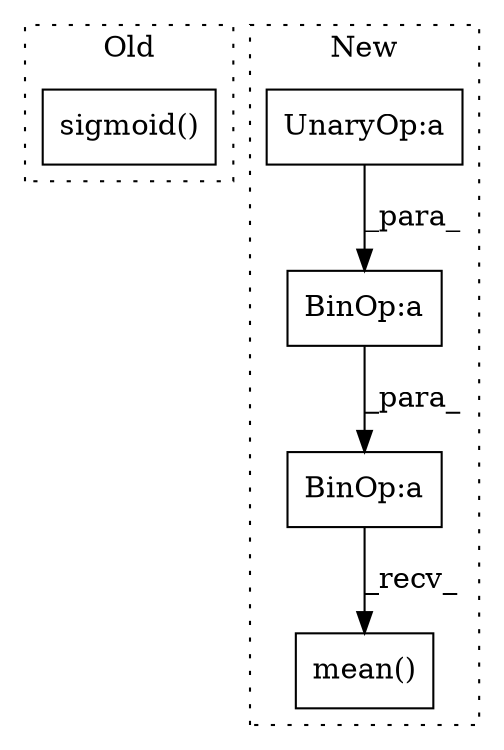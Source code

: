 digraph G {
subgraph cluster0 {
1 [label="sigmoid()" a="75" s="5113,5132" l="13,1" shape="box"];
label = "Old";
style="dotted";
}
subgraph cluster1 {
2 [label="mean()" a="75" s="26491" l="84" shape="box"];
3 [label="UnaryOp:a" a="61" s="26465" l="7" shape="box"];
4 [label="BinOp:a" a="82" s="26557" l="1" shape="box"];
5 [label="BinOp:a" a="82" s="26455" l="3" shape="box"];
label = "New";
style="dotted";
}
3 -> 5 [label="_para_"];
4 -> 2 [label="_recv_"];
5 -> 4 [label="_para_"];
}